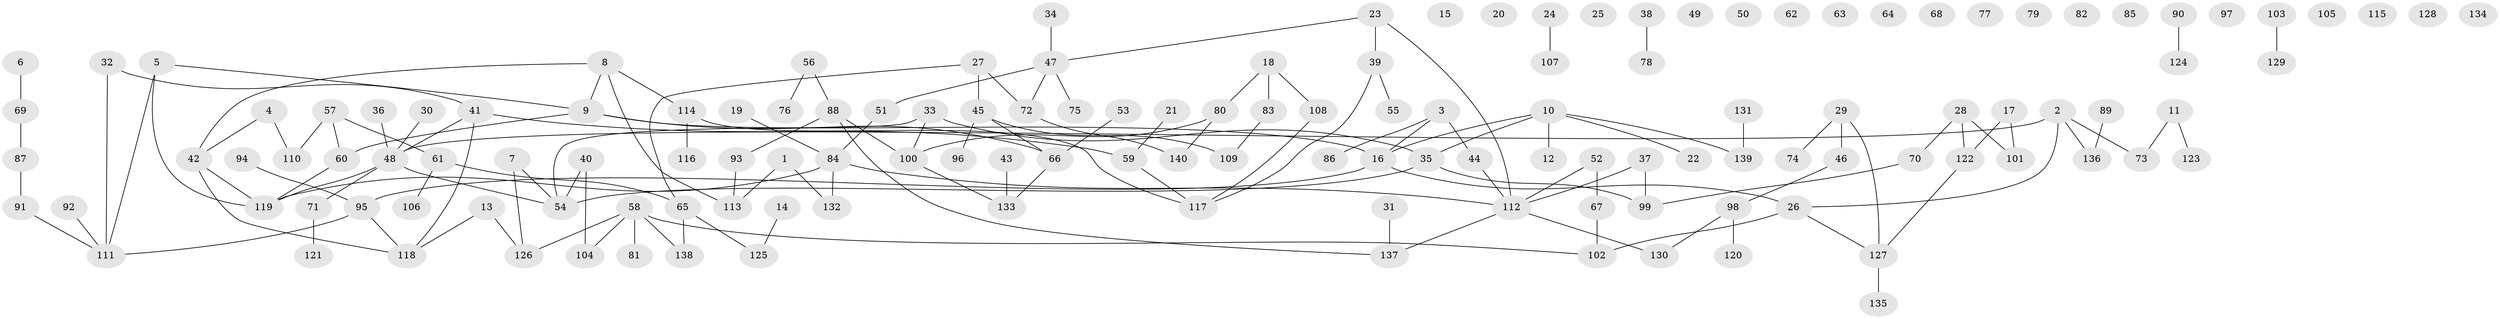 // coarse degree distribution, {2: 0.16666666666666666, 4: 0.11904761904761904, 6: 0.05952380952380952, 1: 0.23809523809523808, 3: 0.07142857142857142, 10: 0.023809523809523808, 0: 0.2619047619047619, 5: 0.047619047619047616, 8: 0.011904761904761904}
// Generated by graph-tools (version 1.1) at 2025/16/03/04/25 18:16:29]
// undirected, 140 vertices, 149 edges
graph export_dot {
graph [start="1"]
  node [color=gray90,style=filled];
  1;
  2;
  3;
  4;
  5;
  6;
  7;
  8;
  9;
  10;
  11;
  12;
  13;
  14;
  15;
  16;
  17;
  18;
  19;
  20;
  21;
  22;
  23;
  24;
  25;
  26;
  27;
  28;
  29;
  30;
  31;
  32;
  33;
  34;
  35;
  36;
  37;
  38;
  39;
  40;
  41;
  42;
  43;
  44;
  45;
  46;
  47;
  48;
  49;
  50;
  51;
  52;
  53;
  54;
  55;
  56;
  57;
  58;
  59;
  60;
  61;
  62;
  63;
  64;
  65;
  66;
  67;
  68;
  69;
  70;
  71;
  72;
  73;
  74;
  75;
  76;
  77;
  78;
  79;
  80;
  81;
  82;
  83;
  84;
  85;
  86;
  87;
  88;
  89;
  90;
  91;
  92;
  93;
  94;
  95;
  96;
  97;
  98;
  99;
  100;
  101;
  102;
  103;
  104;
  105;
  106;
  107;
  108;
  109;
  110;
  111;
  112;
  113;
  114;
  115;
  116;
  117;
  118;
  119;
  120;
  121;
  122;
  123;
  124;
  125;
  126;
  127;
  128;
  129;
  130;
  131;
  132;
  133;
  134;
  135;
  136;
  137;
  138;
  139;
  140;
  1 -- 113;
  1 -- 132;
  2 -- 26;
  2 -- 48;
  2 -- 73;
  2 -- 136;
  3 -- 16;
  3 -- 44;
  3 -- 86;
  4 -- 42;
  4 -- 110;
  5 -- 9;
  5 -- 111;
  5 -- 119;
  6 -- 69;
  7 -- 54;
  7 -- 126;
  8 -- 9;
  8 -- 42;
  8 -- 113;
  8 -- 114;
  9 -- 16;
  9 -- 60;
  9 -- 66;
  10 -- 12;
  10 -- 16;
  10 -- 22;
  10 -- 35;
  10 -- 139;
  11 -- 73;
  11 -- 123;
  13 -- 118;
  13 -- 126;
  14 -- 125;
  16 -- 26;
  16 -- 95;
  17 -- 101;
  17 -- 122;
  18 -- 80;
  18 -- 83;
  18 -- 108;
  19 -- 84;
  21 -- 59;
  23 -- 39;
  23 -- 47;
  23 -- 112;
  24 -- 107;
  26 -- 102;
  26 -- 127;
  27 -- 45;
  27 -- 65;
  27 -- 72;
  28 -- 70;
  28 -- 101;
  28 -- 122;
  29 -- 46;
  29 -- 74;
  29 -- 127;
  30 -- 48;
  31 -- 137;
  32 -- 41;
  32 -- 111;
  33 -- 35;
  33 -- 54;
  33 -- 100;
  34 -- 47;
  35 -- 54;
  35 -- 99;
  36 -- 48;
  37 -- 99;
  37 -- 112;
  38 -- 78;
  39 -- 55;
  39 -- 117;
  40 -- 54;
  40 -- 104;
  41 -- 48;
  41 -- 59;
  41 -- 118;
  42 -- 118;
  42 -- 119;
  43 -- 133;
  44 -- 112;
  45 -- 66;
  45 -- 96;
  45 -- 109;
  46 -- 98;
  47 -- 51;
  47 -- 72;
  47 -- 75;
  48 -- 54;
  48 -- 71;
  48 -- 119;
  51 -- 84;
  52 -- 67;
  52 -- 112;
  53 -- 66;
  56 -- 76;
  56 -- 88;
  57 -- 60;
  57 -- 61;
  57 -- 110;
  58 -- 81;
  58 -- 102;
  58 -- 104;
  58 -- 126;
  58 -- 138;
  59 -- 117;
  60 -- 119;
  61 -- 65;
  61 -- 106;
  65 -- 125;
  65 -- 138;
  66 -- 133;
  67 -- 102;
  69 -- 87;
  70 -- 99;
  71 -- 121;
  72 -- 140;
  80 -- 100;
  80 -- 140;
  83 -- 109;
  84 -- 112;
  84 -- 119;
  84 -- 132;
  87 -- 91;
  88 -- 93;
  88 -- 100;
  88 -- 137;
  89 -- 136;
  90 -- 124;
  91 -- 111;
  92 -- 111;
  93 -- 113;
  94 -- 95;
  95 -- 111;
  95 -- 118;
  98 -- 120;
  98 -- 130;
  100 -- 133;
  103 -- 129;
  108 -- 117;
  112 -- 130;
  112 -- 137;
  114 -- 116;
  114 -- 117;
  122 -- 127;
  127 -- 135;
  131 -- 139;
}
